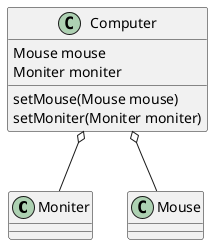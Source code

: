 @startuml
'https://plantuml.com/class-diagram

class Moniter

class Mouse

class Computer{
    Mouse mouse
    Moniter moniter
    setMouse(Mouse mouse)
    setMoniter(Moniter moniter)
}


Computer o-- Moniter
Computer o-- Mouse

@enduml